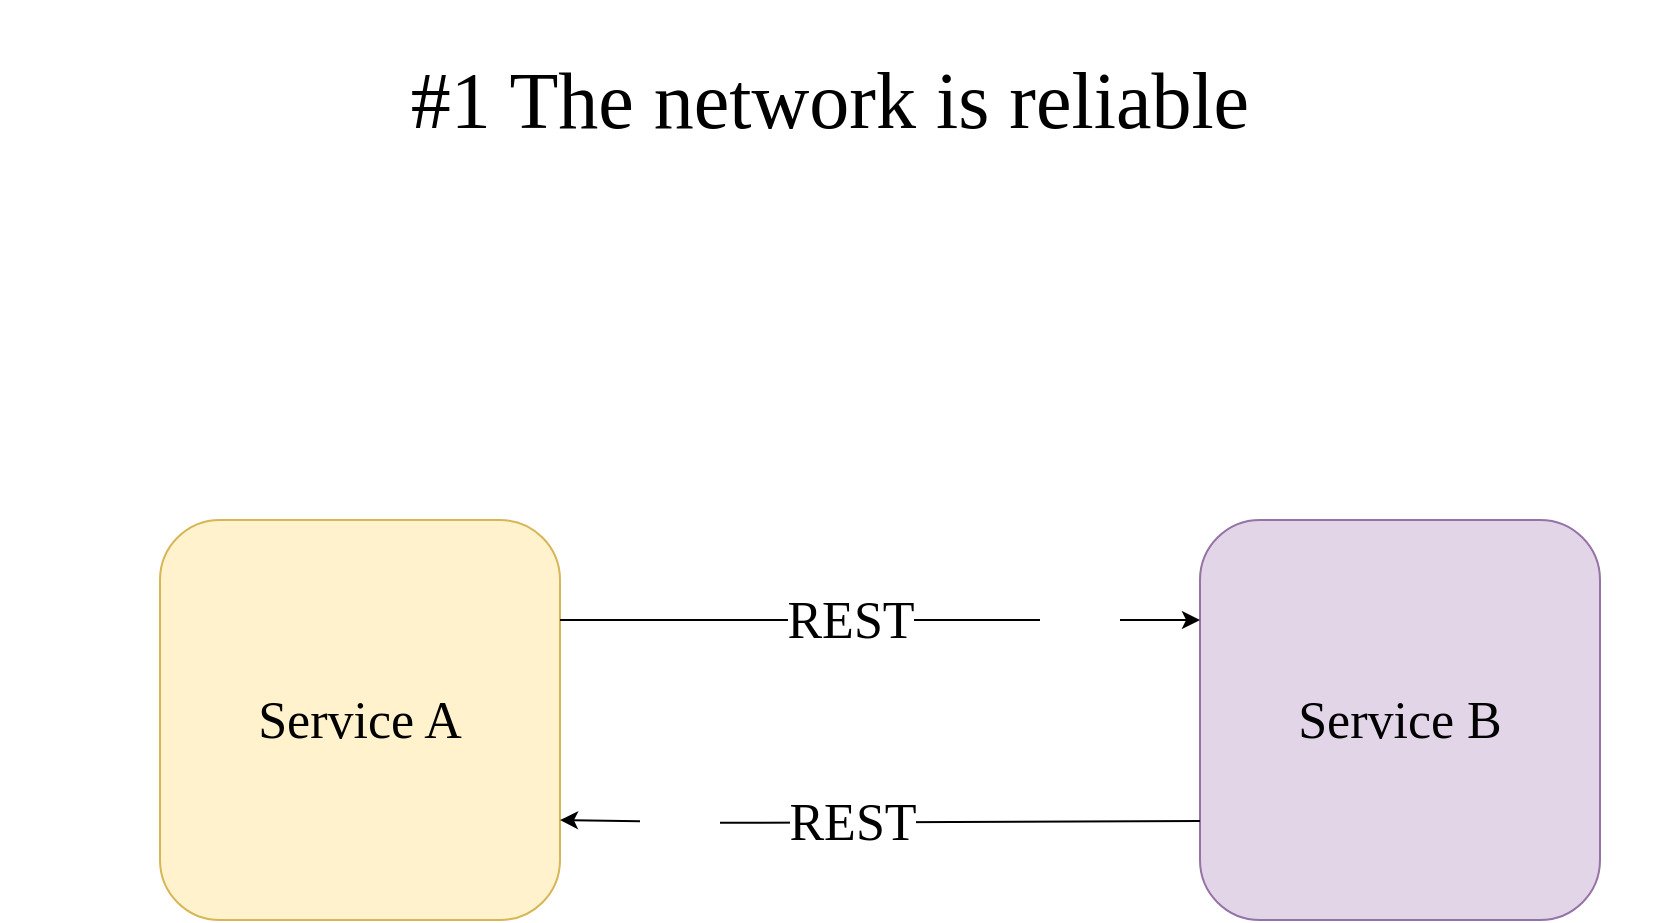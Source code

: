 <mxfile version="13.10.1" type="google" pages="8"><diagram id="A1u1PVbCIcLwNQu__C1h" name="#1 The network is reliable"><mxGraphModel dx="2182" dy="1304" grid="1" gridSize="10" guides="1" tooltips="1" connect="1" arrows="1" fold="1" page="1" pageScale="1" pageWidth="850" pageHeight="1100" math="0" shadow="0"><root><mxCell id="0"/><mxCell id="1" parent="0"/><mxCell id="qDU2QeprVt86BpNRBU_0-1" value="Service A" style="rounded=1;whiteSpace=wrap;html=1;fontSize=26;fontFamily=Verdana;fillColor=#fff2cc;strokeColor=#d6b656;" vertex="1" parent="1"><mxGeometry x="80" y="480" width="200" height="200" as="geometry"/></mxCell><mxCell id="qDU2QeprVt86BpNRBU_0-2" value="Service B" style="rounded=1;whiteSpace=wrap;html=1;fontSize=26;fontFamily=Verdana;fillColor=#e1d5e7;strokeColor=#9673a6;" vertex="1" parent="1"><mxGeometry x="600" y="480" width="200" height="200" as="geometry"/></mxCell><mxCell id="qDU2QeprVt86BpNRBU_0-3" value="" style="endArrow=none;html=1;fontFamily=Verdana;fontSize=26;exitX=1;exitY=0.25;exitDx=0;exitDy=0;entryX=0;entryY=0.5;entryDx=0;entryDy=0;endFill=0;" edge="1" parent="1" source="qDU2QeprVt86BpNRBU_0-1" target="qDU2QeprVt86BpNRBU_0-7"><mxGeometry width="50" height="50" relative="1" as="geometry"><mxPoint x="400" y="690" as="sourcePoint"/><mxPoint x="450" y="640" as="targetPoint"/></mxGeometry></mxCell><mxCell id="qDU2QeprVt86BpNRBU_0-4" value="REST" style="edgeLabel;html=1;align=center;verticalAlign=middle;resizable=0;points=[];fontSize=26;fontFamily=Verdana;" vertex="1" connectable="0" parent="qDU2QeprVt86BpNRBU_0-3"><mxGeometry x="0.631" relative="1" as="geometry"><mxPoint x="-51" as="offset"/></mxGeometry></mxCell><mxCell id="qDU2QeprVt86BpNRBU_0-5" value="" style="endArrow=none;html=1;fontFamily=Verdana;fontSize=26;exitX=0;exitY=0.75;exitDx=0;exitDy=0;endFill=0;" edge="1" parent="1"><mxGeometry width="50" height="50" relative="1" as="geometry"><mxPoint x="600" y="630.5" as="sourcePoint"/><mxPoint x="360" y="631.423" as="targetPoint"/><Array as="points"/></mxGeometry></mxCell><mxCell id="qDU2QeprVt86BpNRBU_0-6" value="REST" style="edgeLabel;html=1;align=center;verticalAlign=middle;resizable=0;points=[];fontSize=26;fontFamily=Verdana;" vertex="1" connectable="0" parent="qDU2QeprVt86BpNRBU_0-5"><mxGeometry x="0.631" relative="1" as="geometry"><mxPoint x="21" y="-0.25" as="offset"/></mxGeometry></mxCell><mxCell id="qDU2QeprVt86BpNRBU_0-7" value="" style="shape=image;html=1;verticalAlign=top;verticalLabelPosition=bottom;labelBackgroundColor=#ffffff;imageAspect=0;aspect=fixed;image=https://cdn0.iconfinder.com/data/icons/basic-web-ui-elements/295/close-128.png;fontFamily=Verdana;fontSize=26;fontColor=#FF3333;" vertex="1" parent="1"><mxGeometry x="520" y="510" width="40" height="40" as="geometry"/></mxCell><mxCell id="qDU2QeprVt86BpNRBU_0-8" value="" style="shape=image;html=1;verticalAlign=top;verticalLabelPosition=bottom;labelBackgroundColor=#ffffff;imageAspect=0;aspect=fixed;image=https://cdn0.iconfinder.com/data/icons/basic-web-ui-elements/295/close-128.png;fontFamily=Verdana;fontSize=26;fontColor=#FF3333;" vertex="1" parent="1"><mxGeometry x="320" y="611" width="40" height="40" as="geometry"/></mxCell><mxCell id="qDU2QeprVt86BpNRBU_0-9" value="" style="endArrow=classic;html=1;fontFamily=Verdana;fontSize=26;fontColor=#FF3333;entryX=1;entryY=0.75;entryDx=0;entryDy=0;" edge="1" parent="1" source="qDU2QeprVt86BpNRBU_0-8" target="qDU2QeprVt86BpNRBU_0-1"><mxGeometry width="50" height="50" relative="1" as="geometry"><mxPoint x="400" y="690" as="sourcePoint"/><mxPoint x="450" y="640" as="targetPoint"/></mxGeometry></mxCell><mxCell id="qDU2QeprVt86BpNRBU_0-10" value="" style="endArrow=classic;html=1;fontFamily=Verdana;fontSize=26;fontColor=#FF3333;entryX=0;entryY=0.25;entryDx=0;entryDy=0;exitX=1;exitY=0.5;exitDx=0;exitDy=0;" edge="1" parent="1" source="qDU2QeprVt86BpNRBU_0-7" target="qDU2QeprVt86BpNRBU_0-2"><mxGeometry width="50" height="50" relative="1" as="geometry"><mxPoint x="330" y="640.667" as="sourcePoint"/><mxPoint x="290" y="640" as="targetPoint"/></mxGeometry></mxCell><mxCell id="IuOMjm48GC_lbOuLShkv-1" value="#1 The network is reliable" style="text;html=1;strokeColor=none;fillColor=none;align=center;verticalAlign=middle;whiteSpace=wrap;rounded=0;fontSize=40;fontFamily=Verdana;" vertex="1" parent="1"><mxGeometry y="220" width="830" height="100" as="geometry"/></mxCell></root></mxGraphModel></diagram><diagram id="7RkEvpQfjfdD2v-Q2rPj" name="#2 Latency is zero"><mxGraphModel dx="2182" dy="1304" grid="1" gridSize="10" guides="1" tooltips="1" connect="1" arrows="1" fold="1" page="1" pageScale="1" pageWidth="850" pageHeight="1100" math="0" shadow="0"><root><mxCell id="WedOJI1ftuA3HLQTMJls-0"/><mxCell id="WedOJI1ftuA3HLQTMJls-1" parent="WedOJI1ftuA3HLQTMJls-0"/><mxCell id="uuiNSJ-2zJ33rlb13LhA-0" value="Component A" style="rounded=1;whiteSpace=wrap;html=1;fontSize=26;fontFamily=Verdana;fillColor=#ffe6cc;strokeColor=#d79b00;" vertex="1" parent="WedOJI1ftuA3HLQTMJls-1"><mxGeometry x="80" y="480" width="200" height="120" as="geometry"/></mxCell><mxCell id="uuiNSJ-2zJ33rlb13LhA-1" value="Component B" style="rounded=1;whiteSpace=wrap;html=1;fontSize=26;fontFamily=Verdana;fillColor=#f8cecc;strokeColor=#b85450;" vertex="1" parent="WedOJI1ftuA3HLQTMJls-1"><mxGeometry x="600" y="480" width="200" height="120" as="geometry"/></mxCell><mxCell id="uuiNSJ-2zJ33rlb13LhA-2" value="" style="endArrow=none;html=1;fontFamily=Verdana;fontSize=26;exitX=1;exitY=0.5;exitDx=0;exitDy=0;entryX=0;entryY=0.5;entryDx=0;entryDy=0;endFill=0;startArrow=classic;startFill=1;" edge="1" parent="WedOJI1ftuA3HLQTMJls-1" source="uuiNSJ-2zJ33rlb13LhA-0" target="uuiNSJ-2zJ33rlb13LhA-1"><mxGeometry width="50" height="50" relative="1" as="geometry"><mxPoint x="400" y="690" as="sourcePoint"/><mxPoint x="520" y="530" as="targetPoint"/></mxGeometry></mxCell><mxCell id="uuiNSJ-2zJ33rlb13LhA-3" value="local in-mem call" style="edgeLabel;html=1;align=center;verticalAlign=middle;resizable=0;points=[];fontSize=26;fontFamily=Verdana;" vertex="1" connectable="0" parent="uuiNSJ-2zJ33rlb13LhA-2"><mxGeometry x="0.631" relative="1" as="geometry"><mxPoint x="-91" y="20" as="offset"/></mxGeometry></mxCell><mxCell id="uuiNSJ-2zJ33rlb13LhA-4" value="T&lt;sub&gt;local&lt;/sub&gt;" style="text;html=1;strokeColor=none;fillColor=none;align=center;verticalAlign=middle;whiteSpace=wrap;rounded=0;labelBackgroundColor=#FFFFFF;fontFamily=Verdana;fontSize=26;" vertex="1" parent="WedOJI1ftuA3HLQTMJls-1"><mxGeometry x="420" y="480" width="40" height="20" as="geometry"/></mxCell><mxCell id="uuiNSJ-2zJ33rlb13LhA-5" value="Service A" style="rounded=1;whiteSpace=wrap;html=1;fontSize=26;fontFamily=Verdana;fillColor=#fff2cc;strokeColor=#d6b656;" vertex="1" parent="WedOJI1ftuA3HLQTMJls-1"><mxGeometry x="80" y="640" width="200" height="120" as="geometry"/></mxCell><mxCell id="uuiNSJ-2zJ33rlb13LhA-6" value="Service B" style="rounded=1;whiteSpace=wrap;html=1;fontSize=26;fontFamily=Verdana;fillColor=#e1d5e7;strokeColor=#9673a6;" vertex="1" parent="WedOJI1ftuA3HLQTMJls-1"><mxGeometry x="600" y="640" width="200" height="120" as="geometry"/></mxCell><mxCell id="uuiNSJ-2zJ33rlb13LhA-7" value="" style="endArrow=none;html=1;fontFamily=Verdana;fontSize=26;exitX=1;exitY=0.5;exitDx=0;exitDy=0;entryX=0;entryY=0.5;entryDx=0;entryDy=0;endFill=0;startArrow=classic;startFill=1;" edge="1" parent="WedOJI1ftuA3HLQTMJls-1" source="uuiNSJ-2zJ33rlb13LhA-5" target="uuiNSJ-2zJ33rlb13LhA-6"><mxGeometry width="50" height="50" relative="1" as="geometry"><mxPoint x="400" y="850" as="sourcePoint"/><mxPoint x="520" y="690" as="targetPoint"/><Array as="points"><mxPoint x="450" y="700"/></Array></mxGeometry></mxCell><mxCell id="uuiNSJ-2zJ33rlb13LhA-8" value="i.e. REST/RPC" style="edgeLabel;html=1;align=center;verticalAlign=middle;resizable=0;points=[];fontSize=26;fontFamily=Verdana;" vertex="1" connectable="0" parent="uuiNSJ-2zJ33rlb13LhA-7"><mxGeometry x="0.631" relative="1" as="geometry"><mxPoint x="-101" as="offset"/></mxGeometry></mxCell><mxCell id="uuiNSJ-2zJ33rlb13LhA-9" value="T&lt;sub&gt;remote&lt;/sub&gt;" style="text;html=1;strokeColor=none;fillColor=none;align=center;verticalAlign=middle;whiteSpace=wrap;rounded=0;labelBackgroundColor=#FFFFFF;fontFamily=Verdana;fontSize=26;" vertex="1" parent="WedOJI1ftuA3HLQTMJls-1"><mxGeometry x="420" y="640" width="40" height="20" as="geometry"/></mxCell><mxCell id="uuiNSJ-2zJ33rlb13LhA-10" value="remote call" style="text;html=1;strokeColor=none;fillColor=none;align=center;verticalAlign=middle;whiteSpace=wrap;rounded=0;labelBackgroundColor=#FFFFFF;fontFamily=Verdana;fontSize=26;fontColor=#000000;" vertex="1" parent="WedOJI1ftuA3HLQTMJls-1"><mxGeometry x="330" y="740" width="230" height="20" as="geometry"/></mxCell><mxCell id="uuiNSJ-2zJ33rlb13LhA-11" style="edgeStyle=orthogonalEdgeStyle;rounded=0;orthogonalLoop=1;jettySize=auto;html=1;exitX=0.5;exitY=1;exitDx=0;exitDy=0;startArrow=classic;startFill=1;endArrow=none;endFill=0;fontFamily=Verdana;fontSize=26;fontColor=#000000;" edge="1" parent="WedOJI1ftuA3HLQTMJls-1" source="uuiNSJ-2zJ33rlb13LhA-10" target="uuiNSJ-2zJ33rlb13LhA-10"><mxGeometry relative="1" as="geometry"/></mxCell><mxCell id="uuiNSJ-2zJ33rlb13LhA-12" value="T&lt;sub&gt;local&lt;/sub&gt;" style="text;html=1;strokeColor=none;fillColor=none;align=center;verticalAlign=middle;whiteSpace=wrap;rounded=0;labelBackgroundColor=#FFFFFF;fontFamily=Verdana;fontSize=26;" vertex="1" parent="WedOJI1ftuA3HLQTMJls-1"><mxGeometry x="490" y="830" width="40" height="20" as="geometry"/></mxCell><mxCell id="uuiNSJ-2zJ33rlb13LhA-13" value="T&lt;sub&gt;remote&lt;/sub&gt;" style="text;html=1;strokeColor=none;fillColor=none;align=center;verticalAlign=middle;whiteSpace=wrap;rounded=0;labelBackgroundColor=#FFFFFF;fontFamily=Verdana;fontSize=26;" vertex="1" parent="WedOJI1ftuA3HLQTMJls-1"><mxGeometry x="350" y="830" width="40" height="20" as="geometry"/></mxCell><mxCell id="uuiNSJ-2zJ33rlb13LhA-14" value="&amp;gt;" style="text;html=1;strokeColor=none;fillColor=none;align=center;verticalAlign=middle;whiteSpace=wrap;rounded=0;labelBackgroundColor=#FFFFFF;fontFamily=Verdana;fontSize=26;fontColor=#000000;" vertex="1" parent="WedOJI1ftuA3HLQTMJls-1"><mxGeometry x="420" y="830" width="40" height="20" as="geometry"/></mxCell><mxCell id="zxiaKcj0yLUrrDPjLNRd-0" value="#2 Latecy is zero" style="text;html=1;strokeColor=none;fillColor=none;align=center;verticalAlign=middle;whiteSpace=wrap;rounded=0;fontSize=40;fontFamily=Verdana;" vertex="1" parent="WedOJI1ftuA3HLQTMJls-1"><mxGeometry y="220" width="830" height="100" as="geometry"/></mxCell></root></mxGraphModel></diagram><diagram id="EWdESCxcn1mldu13_mcN" name="#3 Bandwidth is infinite"><mxGraphModel dx="2182" dy="1304" grid="1" gridSize="10" guides="1" tooltips="1" connect="1" arrows="1" fold="1" page="1" pageScale="1" pageWidth="850" pageHeight="1100" math="0" shadow="0"><root><mxCell id="i_ICKGLO3CpacyR_R3Pn-0"/><mxCell id="i_ICKGLO3CpacyR_R3Pn-1" parent="i_ICKGLO3CpacyR_R3Pn-0"/><mxCell id="6mmpZyiSb8e6kZ5ZdDSZ-0" value="Service A" style="rounded=1;whiteSpace=wrap;html=1;fontSize=26;fontFamily=Verdana;fillColor=#fff2cc;strokeColor=#d6b656;" vertex="1" parent="i_ICKGLO3CpacyR_R3Pn-1"><mxGeometry x="80" y="480" width="200" height="200" as="geometry"/></mxCell><mxCell id="6mmpZyiSb8e6kZ5ZdDSZ-1" value="Service B" style="rounded=1;whiteSpace=wrap;html=1;fontSize=26;fontFamily=Verdana;fillColor=#e1d5e7;strokeColor=#9673a6;" vertex="1" parent="i_ICKGLO3CpacyR_R3Pn-1"><mxGeometry x="600" y="480" width="200" height="200" as="geometry"/></mxCell><mxCell id="6mmpZyiSb8e6kZ5ZdDSZ-2" value="" style="endArrow=classic;html=1;fontFamily=Verdana;fontSize=26;exitX=1;exitY=0.25;exitDx=0;exitDy=0;entryX=0;entryY=0.25;entryDx=0;entryDy=0;endFill=1;strokeWidth=10;" edge="1" parent="i_ICKGLO3CpacyR_R3Pn-1" source="6mmpZyiSb8e6kZ5ZdDSZ-0" target="6mmpZyiSb8e6kZ5ZdDSZ-1"><mxGeometry width="50" height="50" relative="1" as="geometry"><mxPoint x="400" y="690" as="sourcePoint"/><mxPoint x="520" y="530" as="targetPoint"/></mxGeometry></mxCell><mxCell id="6mmpZyiSb8e6kZ5ZdDSZ-3" value="REST" style="edgeLabel;html=1;align=center;verticalAlign=middle;resizable=0;points=[];fontSize=26;fontFamily=Verdana;" vertex="1" connectable="0" parent="6mmpZyiSb8e6kZ5ZdDSZ-2"><mxGeometry x="0.631" relative="1" as="geometry"><mxPoint x="-101" as="offset"/></mxGeometry></mxCell><mxCell id="6mmpZyiSb8e6kZ5ZdDSZ-4" value="" style="endArrow=classic;html=1;fontFamily=Verdana;fontSize=26;exitX=0;exitY=0.75;exitDx=0;exitDy=0;endFill=1;entryX=1;entryY=0.75;entryDx=0;entryDy=0;strokeWidth=10;" edge="1" parent="i_ICKGLO3CpacyR_R3Pn-1" target="6mmpZyiSb8e6kZ5ZdDSZ-0"><mxGeometry width="50" height="50" relative="1" as="geometry"><mxPoint x="600" y="630.5" as="sourcePoint"/><mxPoint x="360" y="631.423" as="targetPoint"/><Array as="points"/></mxGeometry></mxCell><mxCell id="6mmpZyiSb8e6kZ5ZdDSZ-5" value="REST" style="edgeLabel;html=1;align=center;verticalAlign=middle;resizable=0;points=[];fontSize=26;fontFamily=Verdana;" vertex="1" connectable="0" parent="6mmpZyiSb8e6kZ5ZdDSZ-4"><mxGeometry x="0.631" relative="1" as="geometry"><mxPoint x="101" y="-0.25" as="offset"/></mxGeometry></mxCell><mxCell id="6mmpZyiSb8e6kZ5ZdDSZ-6" value="" style="pointerEvents=1;shadow=0;dashed=0;html=1;strokeColor=none;fillColor=#434445;aspect=fixed;labelPosition=center;verticalLabelPosition=bottom;verticalAlign=top;align=center;outlineConnect=0;shape=mxgraph.vvd.wi_fi;labelBackgroundColor=#FFFFFF;fontFamily=Verdana;fontSize=26;fontColor=#000000;" vertex="1" parent="i_ICKGLO3CpacyR_R3Pn-1"><mxGeometry x="410" y="695" width="50" height="50" as="geometry"/></mxCell><mxCell id="6mmpZyiSb8e6kZ5ZdDSZ-7" value="" style="shape=image;html=1;verticalAlign=top;verticalLabelPosition=bottom;labelBackgroundColor=#ffffff;imageAspect=0;aspect=fixed;image=https://cdn0.iconfinder.com/data/icons/basic-web-ui-elements/295/close-128.png;fontFamily=Verdana;fontSize=26;fontColor=#000000;strokeWidth=1;" vertex="1" parent="i_ICKGLO3CpacyR_R3Pn-1"><mxGeometry x="395" y="680" width="80" height="80" as="geometry"/></mxCell><mxCell id="eyDS2Do0l0lW2A6J6_pa-0" value="#3 Bandwidth is infinite" style="text;html=1;strokeColor=none;fillColor=none;align=center;verticalAlign=middle;whiteSpace=wrap;rounded=0;fontSize=40;fontFamily=Verdana;" vertex="1" parent="i_ICKGLO3CpacyR_R3Pn-1"><mxGeometry y="220" width="830" height="100" as="geometry"/></mxCell></root></mxGraphModel></diagram><diagram id="Du3iyB-EO8V12l33p-PD" name="#4 The network is secure"><mxGraphModel dx="2182" dy="1304" grid="1" gridSize="10" guides="1" tooltips="1" connect="1" arrows="1" fold="1" page="1" pageScale="1" pageWidth="850" pageHeight="1100" math="0" shadow="0"><root><mxCell id="KuTa8aKPvBx-HuagT5ma-0"/><mxCell id="KuTa8aKPvBx-HuagT5ma-1" parent="KuTa8aKPvBx-HuagT5ma-0"/><mxCell id="6q3SyoThmSjCZB-T0B1o-0" value="Service A" style="rounded=1;whiteSpace=wrap;html=1;fontSize=26;fontFamily=Verdana;fillColor=#fff2cc;strokeColor=#d6b656;" vertex="1" parent="KuTa8aKPvBx-HuagT5ma-1"><mxGeometry x="80" y="480" width="200" height="200" as="geometry"/></mxCell><mxCell id="6q3SyoThmSjCZB-T0B1o-1" value="Service B" style="rounded=1;whiteSpace=wrap;html=1;fontSize=26;fontFamily=Verdana;fillColor=#e1d5e7;strokeColor=#9673a6;" vertex="1" parent="KuTa8aKPvBx-HuagT5ma-1"><mxGeometry x="600" y="480" width="200" height="200" as="geometry"/></mxCell><mxCell id="6q3SyoThmSjCZB-T0B1o-2" value="" style="endArrow=classic;html=1;fontFamily=Verdana;fontSize=26;exitX=1;exitY=0.5;exitDx=0;exitDy=0;entryX=0;entryY=0.5;entryDx=0;entryDy=0;endFill=1;strokeWidth=1;" edge="1" parent="KuTa8aKPvBx-HuagT5ma-1" source="6q3SyoThmSjCZB-T0B1o-0" target="6q3SyoThmSjCZB-T0B1o-1"><mxGeometry width="50" height="50" relative="1" as="geometry"><mxPoint x="400" y="690" as="sourcePoint"/><mxPoint x="520" y="530" as="targetPoint"/></mxGeometry></mxCell><mxCell id="6q3SyoThmSjCZB-T0B1o-3" value="REST" style="edgeLabel;html=1;align=center;verticalAlign=middle;resizable=0;points=[];fontSize=26;fontFamily=Verdana;" vertex="1" connectable="0" parent="6q3SyoThmSjCZB-T0B1o-2"><mxGeometry x="0.631" relative="1" as="geometry"><mxPoint x="-101" as="offset"/></mxGeometry></mxCell><mxCell id="6q3SyoThmSjCZB-T0B1o-4" value="" style="edgeStyle=orthogonalEdgeStyle;rounded=0;orthogonalLoop=1;jettySize=auto;html=1;startArrow=classic;startFill=1;endArrow=classic;endFill=1;strokeWidth=1;fontFamily=Verdana;fontSize=26;fontColor=#000000;" edge="1" parent="KuTa8aKPvBx-HuagT5ma-1" target="6q3SyoThmSjCZB-T0B1o-5"><mxGeometry relative="1" as="geometry"><mxPoint x="345" y="660" as="sourcePoint"/></mxGeometry></mxCell><mxCell id="6q3SyoThmSjCZB-T0B1o-5" value="" style="rounded=0;whiteSpace=wrap;html=1;labelBackgroundColor=#FFFFFF;strokeWidth=1;fontFamily=Verdana;fontSize=26;fontColor=#000000;fillColor=#FF3333;" vertex="1" parent="KuTa8aKPvBx-HuagT5ma-1"><mxGeometry x="320" y="566" width="50" height="30" as="geometry"/></mxCell><mxCell id="6q3SyoThmSjCZB-T0B1o-6" value="" style="shape=image;html=1;verticalAlign=top;verticalLabelPosition=bottom;labelBackgroundColor=#ffffff;imageAspect=0;aspect=fixed;image=https://cdn2.iconfinder.com/data/icons/user-23/128/User_Cybercriminal.png;strokeWidth=1;fillColor=#FF3333;fontFamily=Verdana;fontSize=26;fontColor=#000000;" vertex="1" parent="KuTa8aKPvBx-HuagT5ma-1"><mxGeometry x="295" y="660" width="100" height="100" as="geometry"/></mxCell><mxCell id="6q3SyoThmSjCZB-T0B1o-7" value="" style="endArrow=classic;html=1;strokeWidth=1;fontFamily=Verdana;fontSize=26;fontColor=#000000;entryX=0;entryY=0.5;entryDx=0;entryDy=0;exitX=1;exitY=0;exitDx=0;exitDy=0;" edge="1" parent="KuTa8aKPvBx-HuagT5ma-1" source="6q3SyoThmSjCZB-T0B1o-6" target="6q3SyoThmSjCZB-T0B1o-1"><mxGeometry width="50" height="50" relative="1" as="geometry"><mxPoint x="400" y="690" as="sourcePoint"/><mxPoint x="450" y="640" as="targetPoint"/></mxGeometry></mxCell><mxCell id="h91Ifb1MqxYmVXM6-2ZI-0" value="#4 The network is secure" style="text;html=1;strokeColor=none;fillColor=none;align=center;verticalAlign=middle;whiteSpace=wrap;rounded=0;fontSize=40;fontFamily=Verdana;" vertex="1" parent="KuTa8aKPvBx-HuagT5ma-1"><mxGeometry y="220" width="830" height="100" as="geometry"/></mxCell></root></mxGraphModel></diagram><diagram id="nM-7H4SsUFdP-gFL_eWQ" name="#5 Topology doesn't change"><mxGraphModel dx="2182" dy="1304" grid="1" gridSize="10" guides="1" tooltips="1" connect="1" arrows="1" fold="1" page="1" pageScale="1" pageWidth="850" pageHeight="1100" math="0" shadow="0"><root><mxCell id="OHEkWYJwjhJBPa4-b-hv-0"/><mxCell id="OHEkWYJwjhJBPa4-b-hv-1" parent="OHEkWYJwjhJBPa4-b-hv-0"/><mxCell id="UR7o0hUT8Im7DFUlJuW6-1" value="Service A" style="rounded=1;whiteSpace=wrap;html=1;fontSize=26;fontFamily=Verdana;fillColor=#fff2cc;strokeColor=#d6b656;" vertex="1" parent="OHEkWYJwjhJBPa4-b-hv-1"><mxGeometry x="80" y="480" width="200" height="200" as="geometry"/></mxCell><mxCell id="UR7o0hUT8Im7DFUlJuW6-2" value="Service B" style="rounded=1;whiteSpace=wrap;html=1;fontSize=26;fontFamily=Verdana;fillColor=#e1d5e7;strokeColor=#9673a6;" vertex="1" parent="OHEkWYJwjhJBPa4-b-hv-1"><mxGeometry x="600" y="480" width="200" height="200" as="geometry"/></mxCell><mxCell id="UR7o0hUT8Im7DFUlJuW6-3" value="" style="endArrow=classic;html=1;fontFamily=Verdana;fontSize=26;exitX=1;exitY=0.25;exitDx=0;exitDy=0;entryX=0;entryY=0.25;entryDx=0;entryDy=0;endFill=1;strokeWidth=1;" edge="1" parent="OHEkWYJwjhJBPa4-b-hv-1" source="UR7o0hUT8Im7DFUlJuW6-1" target="UR7o0hUT8Im7DFUlJuW6-2"><mxGeometry width="50" height="50" relative="1" as="geometry"><mxPoint x="400" y="690" as="sourcePoint"/><mxPoint x="520" y="530" as="targetPoint"/></mxGeometry></mxCell><mxCell id="UR7o0hUT8Im7DFUlJuW6-4" value="REST" style="edgeLabel;html=1;align=center;verticalAlign=middle;resizable=0;points=[];fontSize=26;fontFamily=Verdana;" vertex="1" connectable="0" parent="UR7o0hUT8Im7DFUlJuW6-3"><mxGeometry x="0.631" relative="1" as="geometry"><mxPoint x="-101" as="offset"/></mxGeometry></mxCell><mxCell id="UR7o0hUT8Im7DFUlJuW6-5" value="" style="endArrow=classic;html=1;fontFamily=Verdana;fontSize=26;exitX=0;exitY=0.75;exitDx=0;exitDy=0;endFill=1;entryX=1;entryY=0.75;entryDx=0;entryDy=0;strokeWidth=1;" edge="1" parent="OHEkWYJwjhJBPa4-b-hv-1" target="UR7o0hUT8Im7DFUlJuW6-1"><mxGeometry width="50" height="50" relative="1" as="geometry"><mxPoint x="600" y="630.5" as="sourcePoint"/><mxPoint x="360" y="631.423" as="targetPoint"/><Array as="points"/></mxGeometry></mxCell><mxCell id="UR7o0hUT8Im7DFUlJuW6-6" value="REST" style="edgeLabel;html=1;align=center;verticalAlign=middle;resizable=0;points=[];fontSize=26;fontFamily=Verdana;" vertex="1" connectable="0" parent="UR7o0hUT8Im7DFUlJuW6-5"><mxGeometry x="0.631" relative="1" as="geometry"><mxPoint x="101" y="-0.25" as="offset"/></mxGeometry></mxCell><mxCell id="UR7o0hUT8Im7DFUlJuW6-7" value="" style="rhombus;whiteSpace=wrap;html=1;labelBackgroundColor=#FFFFFF;strokeWidth=1;fontFamily=Verdana;fontSize=26;fontColor=#000000;fillColor=#E6E6E6;" vertex="1" parent="OHEkWYJwjhJBPa4-b-hv-1"><mxGeometry x="304" y="615" width="30" height="30" as="geometry"/></mxCell><mxCell id="UR7o0hUT8Im7DFUlJuW6-8" value="" style="rhombus;whiteSpace=wrap;html=1;labelBackgroundColor=#FFFFFF;strokeWidth=1;fontFamily=Verdana;fontSize=26;fontColor=#000000;fillColor=#E6E6E6;" vertex="1" parent="OHEkWYJwjhJBPa4-b-hv-1"><mxGeometry x="514" y="616" width="30" height="30" as="geometry"/></mxCell><mxCell id="UR7o0hUT8Im7DFUlJuW6-9" value="" style="rhombus;whiteSpace=wrap;html=1;labelBackgroundColor=#FFFFFF;strokeWidth=1;fontFamily=Verdana;fontSize=26;fontColor=#000000;fillColor=#E6E6E6;" vertex="1" parent="OHEkWYJwjhJBPa4-b-hv-1"><mxGeometry x="321" y="515" width="30" height="30" as="geometry"/></mxCell><mxCell id="UR7o0hUT8Im7DFUlJuW6-10" value="" style="rhombus;whiteSpace=wrap;html=1;labelBackgroundColor=#FFFFFF;strokeWidth=1;fontFamily=Verdana;fontSize=26;fontColor=#000000;fillColor=#E6E6E6;" vertex="1" parent="OHEkWYJwjhJBPa4-b-hv-1"><mxGeometry x="493" y="515" width="30" height="30" as="geometry"/></mxCell><mxCell id="UR7o0hUT8Im7DFUlJuW6-11" value="" style="rhombus;whiteSpace=wrap;html=1;labelBackgroundColor=#FFFFFF;strokeWidth=1;fontFamily=Verdana;fontSize=26;fontColor=#000000;fillColor=#E6E6E6;" vertex="1" parent="OHEkWYJwjhJBPa4-b-hv-1"><mxGeometry x="535" y="514" width="30" height="30" as="geometry"/></mxCell><mxCell id="UR7o0hUT8Im7DFUlJuW6-12" value="topology changes" style="text;html=1;strokeColor=none;fillColor=none;align=center;verticalAlign=middle;whiteSpace=wrap;rounded=0;labelBackgroundColor=#FFFFFF;fontFamily=Verdana;fontSize=26;fontColor=#000000;" vertex="1" parent="OHEkWYJwjhJBPa4-b-hv-1"><mxGeometry x="290" y="400" width="250" height="20" as="geometry"/></mxCell><mxCell id="UR7o0hUT8Im7DFUlJuW6-13" value="topology changes" style="text;html=1;strokeColor=none;fillColor=none;align=center;verticalAlign=middle;whiteSpace=wrap;rounded=0;labelBackgroundColor=#FFFFFF;fontFamily=Verdana;fontSize=26;fontColor=#000000;" vertex="1" parent="OHEkWYJwjhJBPa4-b-hv-1"><mxGeometry x="315" y="740" width="250" height="20" as="geometry"/></mxCell><mxCell id="UR7o0hUT8Im7DFUlJuW6-14" value="" style="endArrow=classic;html=1;strokeWidth=1;fontFamily=Verdana;fontSize=26;fontColor=#000000;entryX=0.5;entryY=1;entryDx=0;entryDy=0;exitX=0.5;exitY=0;exitDx=0;exitDy=0;" edge="1" parent="OHEkWYJwjhJBPa4-b-hv-1" source="UR7o0hUT8Im7DFUlJuW6-13" target="UR7o0hUT8Im7DFUlJuW6-8"><mxGeometry width="50" height="50" relative="1" as="geometry"><mxPoint x="210" y="830" as="sourcePoint"/><mxPoint x="260" y="780" as="targetPoint"/></mxGeometry></mxCell><mxCell id="UR7o0hUT8Im7DFUlJuW6-15" value="" style="endArrow=classic;html=1;strokeWidth=1;fontFamily=Verdana;fontSize=26;fontColor=#000000;entryX=0.5;entryY=1;entryDx=0;entryDy=0;" edge="1" parent="OHEkWYJwjhJBPa4-b-hv-1" target="UR7o0hUT8Im7DFUlJuW6-7"><mxGeometry width="50" height="50" relative="1" as="geometry"><mxPoint x="440" y="740" as="sourcePoint"/><mxPoint x="539" y="656" as="targetPoint"/></mxGeometry></mxCell><mxCell id="UR7o0hUT8Im7DFUlJuW6-16" value="" style="endArrow=classic;html=1;strokeWidth=1;fontFamily=Verdana;fontSize=26;fontColor=#000000;entryX=0.5;entryY=0;entryDx=0;entryDy=0;exitX=0.5;exitY=1;exitDx=0;exitDy=0;" edge="1" parent="OHEkWYJwjhJBPa4-b-hv-1" source="UR7o0hUT8Im7DFUlJuW6-12" target="UR7o0hUT8Im7DFUlJuW6-9"><mxGeometry width="50" height="50" relative="1" as="geometry"><mxPoint x="450" y="750" as="sourcePoint"/><mxPoint x="329" y="655" as="targetPoint"/></mxGeometry></mxCell><mxCell id="UR7o0hUT8Im7DFUlJuW6-17" value="" style="endArrow=classic;html=1;strokeWidth=1;fontFamily=Verdana;fontSize=26;fontColor=#000000;entryX=0.5;entryY=0;entryDx=0;entryDy=0;exitX=0.5;exitY=1;exitDx=0;exitDy=0;" edge="1" parent="OHEkWYJwjhJBPa4-b-hv-1" source="UR7o0hUT8Im7DFUlJuW6-12" target="UR7o0hUT8Im7DFUlJuW6-11"><mxGeometry width="50" height="50" relative="1" as="geometry"><mxPoint x="425" y="430" as="sourcePoint"/><mxPoint x="346" y="525" as="targetPoint"/></mxGeometry></mxCell><mxCell id="UR7o0hUT8Im7DFUlJuW6-18" value="" style="endArrow=classic;html=1;strokeWidth=1;fontFamily=Verdana;fontSize=26;fontColor=#000000;entryX=0.5;entryY=0;entryDx=0;entryDy=0;exitX=0.5;exitY=1;exitDx=0;exitDy=0;" edge="1" parent="OHEkWYJwjhJBPa4-b-hv-1" source="UR7o0hUT8Im7DFUlJuW6-12" target="UR7o0hUT8Im7DFUlJuW6-10"><mxGeometry width="50" height="50" relative="1" as="geometry"><mxPoint x="435" y="440" as="sourcePoint"/><mxPoint x="356" y="535" as="targetPoint"/></mxGeometry></mxCell><mxCell id="xsOG6G7hLL_k5zQ4Nj1H-0" value="#5 Topology doesn't change" style="text;html=1;strokeColor=none;fillColor=none;align=center;verticalAlign=middle;whiteSpace=wrap;rounded=0;fontSize=40;fontFamily=Verdana;" vertex="1" parent="OHEkWYJwjhJBPa4-b-hv-1"><mxGeometry y="220" width="830" height="100" as="geometry"/></mxCell></root></mxGraphModel></diagram><diagram id="zkueS1eahpLW3aSplKfB" name="#6 There is one administrator"><mxGraphModel dx="2182" dy="1304" grid="1" gridSize="10" guides="1" tooltips="1" connect="1" arrows="1" fold="1" page="1" pageScale="1" pageWidth="850" pageHeight="1100" math="0" shadow="0"><root><mxCell id="Ce-nqjB9TXYGdpIkGwYf-0"/><mxCell id="Ce-nqjB9TXYGdpIkGwYf-1" parent="Ce-nqjB9TXYGdpIkGwYf-0"/><mxCell id="vvmCMvUv5haETQSbmi1k-0" value="" style="shape=image;html=1;verticalAlign=top;verticalLabelPosition=bottom;labelBackgroundColor=#ffffff;imageAspect=0;aspect=fixed;image=https://cdn2.iconfinder.com/data/icons/business-persons-flat-1/512/person_3-128.png;strokeWidth=1;fillColor=#E6E6E6;fontFamily=Verdana;fontSize=26;fontColor=#000000;opacity=50;" vertex="1" parent="Ce-nqjB9TXYGdpIkGwYf-1"><mxGeometry x="357" y="422" width="168" height="168" as="geometry"/></mxCell><mxCell id="vvmCMvUv5haETQSbmi1k-1" value="" style="aspect=fixed;html=1;points=[];align=center;image;fontSize=12;image=img/lib/azure2/identity/Users.svg;labelBackgroundColor=#FFFFFF;strokeWidth=1;fillColor=#E6E6E6;" vertex="1" parent="Ce-nqjB9TXYGdpIkGwYf-1"><mxGeometry x="238" y="450" width="64" height="70" as="geometry"/></mxCell><mxCell id="vvmCMvUv5haETQSbmi1k-2" value="" style="pointerEvents=1;shadow=0;dashed=0;html=1;strokeColor=none;labelPosition=center;verticalLabelPosition=bottom;verticalAlign=top;outlineConnect=0;align=center;shape=mxgraph.office.users.user;fillColor=#DA4026;labelBackgroundColor=#FFFFFF;fontFamily=Verdana;fontSize=26;fontColor=#000000;" vertex="1" parent="Ce-nqjB9TXYGdpIkGwYf-1"><mxGeometry x="520" y="390" width="46" height="50" as="geometry"/></mxCell><mxCell id="vvmCMvUv5haETQSbmi1k-3" value="" style="pointerEvents=1;shadow=0;dashed=0;html=1;strokeColor=none;labelPosition=center;verticalLabelPosition=bottom;verticalAlign=top;outlineConnect=0;align=center;shape=mxgraph.office.users.user;fillColor=#7FBA42;labelBackgroundColor=#FFFFFF;fontFamily=Verdana;fontSize=26;fontColor=#000000;" vertex="1" parent="Ce-nqjB9TXYGdpIkGwYf-1"><mxGeometry x="708" y="600" width="46" height="50" as="geometry"/></mxCell><mxCell id="vvmCMvUv5haETQSbmi1k-4" value="" style="pointerEvents=1;shadow=0;dashed=0;html=1;strokeColor=none;fillColor=#505050;labelPosition=center;verticalLabelPosition=bottom;verticalAlign=top;outlineConnect=0;align=center;shape=mxgraph.office.users.user;labelBackgroundColor=#FFFFFF;fontFamily=Verdana;fontSize=26;fontColor=#000000;" vertex="1" parent="Ce-nqjB9TXYGdpIkGwYf-1"><mxGeometry x="348" y="420" width="32" height="35" as="geometry"/></mxCell><mxCell id="vvmCMvUv5haETQSbmi1k-5" value="" style="pointerEvents=1;shadow=0;dashed=0;html=1;strokeColor=none;labelPosition=center;verticalLabelPosition=bottom;verticalAlign=top;outlineConnect=0;align=center;shape=mxgraph.office.users.user;fillColor=#CCCBCB;labelBackgroundColor=#FFFFFF;fontFamily=Verdana;fontSize=26;fontColor=#000000;" vertex="1" parent="Ce-nqjB9TXYGdpIkGwYf-1"><mxGeometry x="580" y="500" width="46" height="50" as="geometry"/></mxCell><mxCell id="vvmCMvUv5haETQSbmi1k-6" value="" style="pointerEvents=1;shadow=0;dashed=0;html=1;strokeColor=none;labelPosition=center;verticalLabelPosition=bottom;verticalAlign=top;outlineConnect=0;align=center;shape=mxgraph.office.users.user;fillColor=#2072B8;labelBackgroundColor=#FFFFFF;fontFamily=Verdana;fontSize=26;fontColor=#000000;" vertex="1" parent="Ce-nqjB9TXYGdpIkGwYf-1"><mxGeometry x="280" y="590" width="46" height="50" as="geometry"/></mxCell><mxCell id="vvmCMvUv5haETQSbmi1k-7" value="" style="shadow=0;dashed=0;html=1;strokeColor=none;fillColor=#4495D1;labelPosition=center;verticalLabelPosition=bottom;verticalAlign=top;align=center;outlineConnect=0;shape=mxgraph.veeam.2d.user;labelBackgroundColor=#FFFFFF;fontFamily=Verdana;fontSize=26;fontColor=#000000;" vertex="1" parent="Ce-nqjB9TXYGdpIkGwYf-1"><mxGeometry x="534" y="640" width="32" height="58" as="geometry"/></mxCell><mxCell id="vvmCMvUv5haETQSbmi1k-8" value="" style="shape=image;html=1;verticalAlign=top;verticalLabelPosition=bottom;labelBackgroundColor=#ffffff;imageAspect=0;aspect=fixed;image=https://cdn0.iconfinder.com/data/icons/eon-social-media-contact-info-2/32/user_people_person_users_man-128.png;strokeWidth=1;fillColor=#E6E6E6;fontFamily=Verdana;fontSize=26;fontColor=#000000;" vertex="1" parent="Ce-nqjB9TXYGdpIkGwYf-1"><mxGeometry x="160" y="551" width="78" height="78" as="geometry"/></mxCell><mxCell id="vvmCMvUv5haETQSbmi1k-9" value="" style="shape=image;html=1;verticalAlign=top;verticalLabelPosition=bottom;labelBackgroundColor=#ffffff;imageAspect=0;aspect=fixed;image=https://cdn2.iconfinder.com/data/icons/pinpoint-interface/48/user-outline-128.png;strokeWidth=1;fillColor=#E6E6E6;fontFamily=Verdana;fontSize=26;fontColor=#000000;" vertex="1" parent="Ce-nqjB9TXYGdpIkGwYf-1"><mxGeometry x="525" y="720" width="48" height="48" as="geometry"/></mxCell><mxCell id="vvmCMvUv5haETQSbmi1k-10" value="" style="shape=image;html=1;verticalAlign=top;verticalLabelPosition=bottom;labelBackgroundColor=#ffffff;imageAspect=0;aspect=fixed;image=https://cdn1.iconfinder.com/data/icons/users-83/32/Users_avatar_user_profile_male-128.png;strokeWidth=1;fillColor=#E6E6E6;fontFamily=Verdana;fontSize=26;fontColor=#000000;" vertex="1" parent="Ce-nqjB9TXYGdpIkGwYf-1"><mxGeometry x="580" y="570" width="60" height="60" as="geometry"/></mxCell><mxCell id="vvmCMvUv5haETQSbmi1k-11" value="" style="shape=image;html=1;verticalAlign=top;verticalLabelPosition=bottom;labelBackgroundColor=#ffffff;imageAspect=0;aspect=fixed;image=https://cdn1.iconfinder.com/data/icons/users-83/32/Users_avatar_user_profile_female-128.png;strokeWidth=1;fillColor=#E6E6E6;fontFamily=Verdana;fontSize=26;fontColor=#000000;" vertex="1" parent="Ce-nqjB9TXYGdpIkGwYf-1"><mxGeometry x="278" y="709" width="70" height="70" as="geometry"/></mxCell><mxCell id="vvmCMvUv5haETQSbmi1k-12" value="" style="shape=image;html=1;verticalAlign=top;verticalLabelPosition=bottom;labelBackgroundColor=#ffffff;imageAspect=0;aspect=fixed;image=https://cdn1.iconfinder.com/data/icons/freeline/32/account_friend_human_man_member_person_profile_user_users-128.png;strokeWidth=1;fillColor=#E6E6E6;fontFamily=Verdana;fontSize=26;fontColor=#000000;" vertex="1" parent="Ce-nqjB9TXYGdpIkGwYf-1"><mxGeometry x="390" y="270" width="70" height="70" as="geometry"/></mxCell><mxCell id="vvmCMvUv5haETQSbmi1k-13" value="" style="shape=image;html=1;verticalAlign=top;verticalLabelPosition=bottom;labelBackgroundColor=#ffffff;imageAspect=0;aspect=fixed;image=https://cdn3.iconfinder.com/data/icons/user-avatars-1/512/users-15-128.png;strokeWidth=1;fillColor=#E6E6E6;fontFamily=Verdana;fontSize=26;fontColor=#000000;" vertex="1" parent="Ce-nqjB9TXYGdpIkGwYf-1"><mxGeometry x="230" y="520" width="62" height="62" as="geometry"/></mxCell><mxCell id="vvmCMvUv5haETQSbmi1k-14" value="" style="shape=image;html=1;verticalAlign=top;verticalLabelPosition=bottom;labelBackgroundColor=#ffffff;imageAspect=0;aspect=fixed;image=https://cdn3.iconfinder.com/data/icons/user-avatars-1/512/users-13-2-128.png;strokeWidth=1;fillColor=#E6E6E6;fontFamily=Verdana;fontSize=26;fontColor=#000000;" vertex="1" parent="Ce-nqjB9TXYGdpIkGwYf-1"><mxGeometry x="590" y="403.5" width="68" height="68" as="geometry"/></mxCell><mxCell id="vvmCMvUv5haETQSbmi1k-15" value="" style="shape=image;html=1;verticalAlign=top;verticalLabelPosition=bottom;labelBackgroundColor=#ffffff;imageAspect=0;aspect=fixed;image=https://cdn1.iconfinder.com/data/icons/users-82/32/Users_avatar_user_profile_male-128.png;strokeWidth=1;fillColor=#E6E6E6;fontFamily=Verdana;fontSize=26;fontColor=#000000;" vertex="1" parent="Ce-nqjB9TXYGdpIkGwYf-1"><mxGeometry x="520" y="570" width="58" height="58" as="geometry"/></mxCell><mxCell id="vvmCMvUv5haETQSbmi1k-16" value="" style="shape=image;html=1;verticalAlign=top;verticalLabelPosition=bottom;labelBackgroundColor=#ffffff;imageAspect=0;aspect=fixed;image=https://cdn3.iconfinder.com/data/icons/user-avatars-1/512/users-3-128.png;strokeWidth=1;fillColor=#E6E6E6;fontFamily=Verdana;fontSize=26;fontColor=#000000;" vertex="1" parent="Ce-nqjB9TXYGdpIkGwYf-1"><mxGeometry x="322" y="620" width="68" height="68" as="geometry"/></mxCell><mxCell id="vvmCMvUv5haETQSbmi1k-17" value="" style="shape=image;html=1;verticalAlign=top;verticalLabelPosition=bottom;labelBackgroundColor=#ffffff;imageAspect=0;aspect=fixed;image=https://cdn3.iconfinder.com/data/icons/user-avatars-1/512/users-5-128.png;strokeWidth=1;fillColor=#E6E6E6;fontFamily=Verdana;fontSize=26;fontColor=#000000;" vertex="1" parent="Ce-nqjB9TXYGdpIkGwYf-1"><mxGeometry x="280" y="386" width="58" height="58" as="geometry"/></mxCell><mxCell id="vvmCMvUv5haETQSbmi1k-18" value="" style="shape=image;html=1;verticalAlign=top;verticalLabelPosition=bottom;labelBackgroundColor=#ffffff;imageAspect=0;aspect=fixed;image=https://cdn3.iconfinder.com/data/icons/user-avatars-1/512/users-16-128.png;strokeWidth=1;fillColor=#E6E6E6;fontFamily=Verdana;fontSize=26;fontColor=#000000;" vertex="1" parent="Ce-nqjB9TXYGdpIkGwYf-1"><mxGeometry x="640" y="480" width="68" height="68" as="geometry"/></mxCell><mxCell id="vvmCMvUv5haETQSbmi1k-19" value="" style="shape=image;html=1;verticalAlign=top;verticalLabelPosition=bottom;labelBackgroundColor=#ffffff;imageAspect=0;aspect=fixed;image=https://cdn3.iconfinder.com/data/icons/user-avatars-1/512/users-12-4-128.png;strokeWidth=1;fillColor=#E6E6E6;fontFamily=Verdana;fontSize=26;fontColor=#000000;" vertex="1" parent="Ce-nqjB9TXYGdpIkGwYf-1"><mxGeometry x="585" y="650" width="78" height="78" as="geometry"/></mxCell><mxCell id="vvmCMvUv5haETQSbmi1k-20" value="" style="shape=image;html=1;verticalAlign=top;verticalLabelPosition=bottom;labelBackgroundColor=#ffffff;imageAspect=0;aspect=fixed;image=https://cdn3.iconfinder.com/data/icons/user-avatars-1/512/users-9-2-128.png;strokeWidth=1;fillColor=#E6E6E6;fontFamily=Verdana;fontSize=26;fontColor=#000000;" vertex="1" parent="Ce-nqjB9TXYGdpIkGwYf-1"><mxGeometry x="352" y="698" width="68" height="68" as="geometry"/></mxCell><mxCell id="vvmCMvUv5haETQSbmi1k-21" value="" style="shape=image;html=1;verticalAlign=top;verticalLabelPosition=bottom;labelBackgroundColor=#ffffff;imageAspect=0;aspect=fixed;image=https://cdn3.iconfinder.com/data/icons/user-avatars-1/512/users-14-128.png;strokeWidth=1;fillColor=#E6E6E6;fontFamily=Verdana;fontSize=26;fontColor=#000000;" vertex="1" parent="Ce-nqjB9TXYGdpIkGwYf-1"><mxGeometry x="160" y="456" width="78" height="78" as="geometry"/></mxCell><mxCell id="vvmCMvUv5haETQSbmi1k-22" value="" style="shape=image;html=1;verticalAlign=top;verticalLabelPosition=bottom;labelBackgroundColor=#ffffff;imageAspect=0;aspect=fixed;image=https://cdn1.iconfinder.com/data/icons/users-82/32/Users_avatar_user_profile_female-128.png;strokeWidth=1;fillColor=#E6E6E6;fontFamily=Verdana;fontSize=26;fontColor=#000000;" vertex="1" parent="Ce-nqjB9TXYGdpIkGwYf-1"><mxGeometry x="348" y="328" width="58" height="58" as="geometry"/></mxCell><mxCell id="vvmCMvUv5haETQSbmi1k-23" value="" style="shape=image;html=1;verticalAlign=top;verticalLabelPosition=bottom;labelBackgroundColor=#ffffff;imageAspect=0;aspect=fixed;image=https://cdn3.iconfinder.com/data/icons/user-avatars-1/512/users-6-2-128.png;strokeWidth=1;fillColor=#E6E6E6;fontFamily=Verdana;fontSize=26;fontColor=#000000;" vertex="1" parent="Ce-nqjB9TXYGdpIkGwYf-1"><mxGeometry x="268" y="248" width="80" height="80" as="geometry"/></mxCell><mxCell id="vvmCMvUv5haETQSbmi1k-24" value="" style="shape=image;html=1;verticalAlign=top;verticalLabelPosition=bottom;labelBackgroundColor=#ffffff;imageAspect=0;aspect=fixed;image=https://cdn3.iconfinder.com/data/icons/user-avatars-1/512/users-8-2-128.png;strokeWidth=1;fillColor=#E6E6E6;fontFamily=Verdana;fontSize=26;fontColor=#000000;" vertex="1" parent="Ce-nqjB9TXYGdpIkGwYf-1"><mxGeometry x="670" y="387" width="68" height="68" as="geometry"/></mxCell><mxCell id="vvmCMvUv5haETQSbmi1k-25" value="" style="shape=image;html=1;verticalAlign=top;verticalLabelPosition=bottom;labelBackgroundColor=#ffffff;imageAspect=0;aspect=fixed;image=https://cdn3.iconfinder.com/data/icons/user-avatars-1/512/users-1-128.png;strokeWidth=1;fillColor=#E6E6E6;fontFamily=Verdana;fontSize=26;fontColor=#000000;" vertex="1" parent="Ce-nqjB9TXYGdpIkGwYf-1"><mxGeometry x="212" y="640" width="80" height="80" as="geometry"/></mxCell><mxCell id="vvmCMvUv5haETQSbmi1k-26" value="" style="shape=image;html=1;verticalAlign=top;verticalLabelPosition=bottom;labelBackgroundColor=#ffffff;imageAspect=0;aspect=fixed;image=https://cdn3.iconfinder.com/data/icons/user-avatars-1/512/users-4-128.png;strokeWidth=1;fillColor=#E6E6E6;fontFamily=Verdana;fontSize=26;fontColor=#000000;" vertex="1" parent="Ce-nqjB9TXYGdpIkGwYf-1"><mxGeometry x="546" y="305" width="78" height="78" as="geometry"/></mxCell><mxCell id="vvmCMvUv5haETQSbmi1k-27" value="" style="shape=image;html=1;verticalAlign=top;verticalLabelPosition=bottom;labelBackgroundColor=#ffffff;imageAspect=0;aspect=fixed;image=https://cdn3.iconfinder.com/data/icons/user-avatars-1/512/users-10-3-128.png;strokeWidth=1;fillColor=#E6E6E6;fontFamily=Verdana;fontSize=26;fontColor=#000000;" vertex="1" parent="Ce-nqjB9TXYGdpIkGwYf-1"><mxGeometry x="440" y="660" width="80" height="80" as="geometry"/></mxCell><mxCell id="vvmCMvUv5haETQSbmi1k-28" value="" style="shape=image;html=1;verticalAlign=top;verticalLabelPosition=bottom;labelBackgroundColor=#ffffff;imageAspect=0;aspect=fixed;image=https://cdn3.iconfinder.com/data/icons/user-avatars-1/512/users-7-128.png;strokeWidth=1;fillColor=#E6E6E6;fontFamily=Verdana;fontSize=26;fontColor=#000000;" vertex="1" parent="Ce-nqjB9TXYGdpIkGwYf-1"><mxGeometry x="452" y="310" width="68" height="68" as="geometry"/></mxCell><mxCell id="vvmCMvUv5haETQSbmi1k-29" value="" style="shape=image;html=1;verticalAlign=top;verticalLabelPosition=bottom;labelBackgroundColor=#ffffff;imageAspect=0;aspect=fixed;image=https://cdn3.iconfinder.com/data/icons/user-avatars-1/512/users-11-2-128.png;strokeWidth=1;fillColor=#E6E6E6;fontFamily=Verdana;fontSize=26;fontColor=#000000;" vertex="1" parent="Ce-nqjB9TXYGdpIkGwYf-1"><mxGeometry x="200" y="340" width="80" height="80" as="geometry"/></mxCell><mxCell id="vvmCMvUv5haETQSbmi1k-30" value="" style="shape=image;html=1;verticalAlign=top;verticalLabelPosition=bottom;labelBackgroundColor=#ffffff;imageAspect=0;aspect=fixed;image=https://cdn0.iconfinder.com/data/icons/users-android-l-lollipop-icon-pack/24/user-128.png;strokeWidth=1;fillColor=#E6E6E6;fontFamily=Verdana;fontSize=26;fontColor=#000000;" vertex="1" parent="Ce-nqjB9TXYGdpIkGwYf-1"><mxGeometry x="384" y="620" width="68" height="68" as="geometry"/></mxCell><mxCell id="vvmCMvUv5haETQSbmi1k-31" value="" style="shape=image;html=1;verticalAlign=top;verticalLabelPosition=bottom;labelBackgroundColor=#ffffff;imageAspect=0;aspect=fixed;image=https://cdn3.iconfinder.com/data/icons/flat-office-icons-1/140/Artboard_1-6-128.png;strokeWidth=1;fillColor=#E6E6E6;fontFamily=Verdana;fontSize=26;fontColor=#000000;" vertex="1" parent="Ce-nqjB9TXYGdpIkGwYf-1"><mxGeometry x="380" y="444" width="128" height="128" as="geometry"/></mxCell><mxCell id="E83IptbrbNzfB4VaYKpQ-0" value="#6 There is one Administrator" style="text;html=1;strokeColor=none;fillColor=none;align=center;verticalAlign=middle;whiteSpace=wrap;rounded=0;fontSize=40;fontFamily=Verdana;" vertex="1" parent="Ce-nqjB9TXYGdpIkGwYf-1"><mxGeometry y="130" width="830" height="100" as="geometry"/></mxCell></root></mxGraphModel></diagram><diagram id="uOqbhWhxW2QtPNH8eW4U" name="#7 Transport cost is zero"><mxGraphModel dx="2182" dy="1304" grid="1" gridSize="10" guides="1" tooltips="1" connect="1" arrows="1" fold="1" page="1" pageScale="1" pageWidth="850" pageHeight="1100" math="0" shadow="0"><root><mxCell id="gZj9PAh0almhA3RPSvai-0"/><mxCell id="gZj9PAh0almhA3RPSvai-1" parent="gZj9PAh0almhA3RPSvai-0"/><mxCell id="gZj9PAh0almhA3RPSvai-2" value="Service A" style="rounded=1;whiteSpace=wrap;html=1;fontSize=26;fontFamily=Verdana;fillColor=#fff2cc;strokeColor=#d6b656;" vertex="1" parent="gZj9PAh0almhA3RPSvai-1"><mxGeometry x="80" y="480" width="200" height="200" as="geometry"/></mxCell><mxCell id="gZj9PAh0almhA3RPSvai-3" value="Service B" style="rounded=1;whiteSpace=wrap;html=1;fontSize=26;fontFamily=Verdana;fillColor=#e1d5e7;strokeColor=#9673a6;" vertex="1" parent="gZj9PAh0almhA3RPSvai-1"><mxGeometry x="600" y="480" width="200" height="200" as="geometry"/></mxCell><mxCell id="gZj9PAh0almhA3RPSvai-4" value="" style="endArrow=classic;html=1;fontFamily=Verdana;fontSize=26;exitX=1;exitY=0.25;exitDx=0;exitDy=0;entryX=0;entryY=0.25;entryDx=0;entryDy=0;endFill=1;strokeWidth=1;" edge="1" parent="gZj9PAh0almhA3RPSvai-1" source="gZj9PAh0almhA3RPSvai-2" target="gZj9PAh0almhA3RPSvai-3"><mxGeometry width="50" height="50" relative="1" as="geometry"><mxPoint x="400" y="690" as="sourcePoint"/><mxPoint x="520" y="530" as="targetPoint"/></mxGeometry></mxCell><mxCell id="gZj9PAh0almhA3RPSvai-5" value="REST" style="edgeLabel;html=1;align=center;verticalAlign=middle;resizable=0;points=[];fontSize=26;fontFamily=Verdana;" vertex="1" connectable="0" parent="gZj9PAh0almhA3RPSvai-4"><mxGeometry x="0.631" relative="1" as="geometry"><mxPoint x="-101" as="offset"/></mxGeometry></mxCell><mxCell id="gZj9PAh0almhA3RPSvai-6" value="" style="endArrow=classic;html=1;fontFamily=Verdana;fontSize=26;exitX=0;exitY=0.75;exitDx=0;exitDy=0;endFill=1;entryX=1;entryY=0.75;entryDx=0;entryDy=0;strokeWidth=1;" edge="1" parent="gZj9PAh0almhA3RPSvai-1" target="gZj9PAh0almhA3RPSvai-2"><mxGeometry width="50" height="50" relative="1" as="geometry"><mxPoint x="600" y="630.5" as="sourcePoint"/><mxPoint x="360" y="631.423" as="targetPoint"/><Array as="points"/></mxGeometry></mxCell><mxCell id="gZj9PAh0almhA3RPSvai-7" value="REST" style="edgeLabel;html=1;align=center;verticalAlign=middle;resizable=0;points=[];fontSize=26;fontFamily=Verdana;" vertex="1" connectable="0" parent="gZj9PAh0almhA3RPSvai-6"><mxGeometry x="0.631" relative="1" as="geometry"><mxPoint x="101" y="-0.25" as="offset"/></mxGeometry></mxCell><mxCell id="gZj9PAh0almhA3RPSvai-8" value="" style="shape=image;html=1;verticalAlign=top;verticalLabelPosition=bottom;labelBackgroundColor=#ffffff;imageAspect=0;aspect=fixed;image=https://cdn1.iconfinder.com/data/icons/financial-45/24/bag-128.png;strokeWidth=1;fillColor=#E6E6E6;fontFamily=Verdana;fontSize=26;fontColor=#000000;imageBackground=#ffffff;" vertex="1" parent="gZj9PAh0almhA3RPSvai-1"><mxGeometry x="302" y="485" width="80" height="80" as="geometry"/></mxCell><mxCell id="gZj9PAh0almhA3RPSvai-9" value="" style="shape=image;html=1;verticalAlign=top;verticalLabelPosition=bottom;labelBackgroundColor=#ffffff;imageAspect=0;aspect=fixed;image=https://cdn1.iconfinder.com/data/icons/financial-45/24/bag-128.png;strokeWidth=1;fillColor=#E6E6E6;fontFamily=Verdana;fontSize=26;fontColor=#000000;imageBackground=#ffffff;" vertex="1" parent="gZj9PAh0almhA3RPSvai-1"><mxGeometry x="495" y="485" width="80" height="80" as="geometry"/></mxCell><mxCell id="gZj9PAh0almhA3RPSvai-10" value="" style="shape=image;html=1;verticalAlign=top;verticalLabelPosition=bottom;labelBackgroundColor=#ffffff;imageAspect=0;aspect=fixed;image=https://cdn1.iconfinder.com/data/icons/financial-45/24/bag-128.png;strokeWidth=1;fillColor=#E6E6E6;fontFamily=Verdana;fontSize=26;fontColor=#000000;imageBackground=#ffffff;" vertex="1" parent="gZj9PAh0almhA3RPSvai-1"><mxGeometry x="303" y="582" width="80" height="80" as="geometry"/></mxCell><mxCell id="gZj9PAh0almhA3RPSvai-11" value="" style="shape=image;html=1;verticalAlign=top;verticalLabelPosition=bottom;labelBackgroundColor=#ffffff;imageAspect=0;aspect=fixed;image=https://cdn1.iconfinder.com/data/icons/financial-45/24/bag-128.png;strokeWidth=1;fillColor=#E6E6E6;fontFamily=Verdana;fontSize=26;fontColor=#000000;imageBackground=#ffffff;" vertex="1" parent="gZj9PAh0almhA3RPSvai-1"><mxGeometry x="495" y="584" width="80" height="80" as="geometry"/></mxCell><mxCell id="XVQkmMGhFP-S1KbfWtjD-0" value="#7 Transport cost is zero" style="text;html=1;strokeColor=none;fillColor=none;align=center;verticalAlign=middle;whiteSpace=wrap;rounded=0;fontSize=40;fontFamily=Verdana;" vertex="1" parent="gZj9PAh0almhA3RPSvai-1"><mxGeometry y="220" width="830" height="100" as="geometry"/></mxCell></root></mxGraphModel></diagram><diagram id="rNUx0OTlUpLgUuZWcERP" name="#8 The network is homogeneous"><mxGraphModel dx="2182" dy="1304" grid="1" gridSize="10" guides="1" tooltips="1" connect="1" arrows="1" fold="1" page="1" pageScale="1" pageWidth="850" pageHeight="1100" math="0" shadow="0"><root><mxCell id="jmQWPs0vdjksO8zOQj7--0"/><mxCell id="jmQWPs0vdjksO8zOQj7--1" parent="jmQWPs0vdjksO8zOQj7--0"/><mxCell id="jmQWPs0vdjksO8zOQj7--12" value="Service A" style="rounded=1;whiteSpace=wrap;html=1;fontSize=26;fontFamily=Verdana;fillColor=#fff2cc;strokeColor=#d6b656;" vertex="1" parent="jmQWPs0vdjksO8zOQj7--1"><mxGeometry y="480" width="200" height="200" as="geometry"/></mxCell><mxCell id="jmQWPs0vdjksO8zOQj7--13" value="Service B" style="rounded=1;whiteSpace=wrap;html=1;fontSize=26;fontFamily=Verdana;fillColor=#e1d5e7;strokeColor=#9673a6;" vertex="1" parent="jmQWPs0vdjksO8zOQj7--1"><mxGeometry x="650" y="480" width="200" height="200" as="geometry"/></mxCell><mxCell id="jmQWPs0vdjksO8zOQj7--14" value="" style="strokeColor=#666666;html=1;labelPosition=right;align=left;spacingLeft=15;shadow=0;dashed=0;outlineConnect=0;shape=mxgraph.rack.f5.arx_1500;labelBackgroundColor=#FFFFFF;fillColor=#E6E6E6;fontFamily=Verdana;fontSize=26;fontColor=#000000;" vertex="1" parent="jmQWPs0vdjksO8zOQj7--1"><mxGeometry x="240" y="520" width="168" height="20" as="geometry"/></mxCell><mxCell id="jmQWPs0vdjksO8zOQj7--15" value="" style="html=1;verticalLabelPosition=bottom;verticalAlign=top;outlineConnect=0;shadow=0;dashed=0;shape=mxgraph.rack.hpe_aruba.switches.j9772a_2530_48g_poeplus_switch;labelBackgroundColor=#FFFFFF;strokeWidth=1;fillColor=#E6E6E6;fontFamily=Verdana;fontSize=26;fontColor=#000000;" vertex="1" parent="jmQWPs0vdjksO8zOQj7--1"><mxGeometry x="420" y="580" width="142" height="15" as="geometry"/></mxCell><mxCell id="jmQWPs0vdjksO8zOQj7--16" value="" style="shape=mxgraph.rack.cisco.cisco_nexus_5596up_switch;html=1;labelPosition=right;align=left;spacingLeft=15;dashed=0;shadow=0;fillColor=#ffffff;labelBackgroundColor=#FFFFFF;strokeWidth=1;fontFamily=Verdana;fontSize=26;fontColor=#000000;" vertex="1" parent="jmQWPs0vdjksO8zOQj7--1"><mxGeometry x="247" y="640" width="161" height="30" as="geometry"/></mxCell><mxCell id="jmQWPs0vdjksO8zOQj7--17" value="" style="verticalLabelPosition=bottom;aspect=fixed;html=1;verticalAlign=top;strokeColor=none;align=center;outlineConnect=0;shape=mxgraph.citrix.netscaler_mpx;labelBackgroundColor=#FFFFFF;fillColor=#E6E6E6;fontFamily=Verdana;fontSize=26;fontColor=#000000;" vertex="1" parent="jmQWPs0vdjksO8zOQj7--1"><mxGeometry x="490" y="660" width="100" height="39" as="geometry"/></mxCell><mxCell id="jmQWPs0vdjksO8zOQj7--18" value="" style="endArrow=classic;html=1;strokeWidth=1;fontFamily=Verdana;fontSize=26;fontColor=#000000;exitX=1;exitY=0.25;exitDx=0;exitDy=0;" edge="1" parent="jmQWPs0vdjksO8zOQj7--1" source="jmQWPs0vdjksO8zOQj7--12" target="jmQWPs0vdjksO8zOQj7--14"><mxGeometry width="50" height="50" relative="1" as="geometry"><mxPoint x="400" y="670" as="sourcePoint"/><mxPoint x="450" y="620" as="targetPoint"/></mxGeometry></mxCell><mxCell id="jmQWPs0vdjksO8zOQj7--19" value="" style="endArrow=classic;html=1;strokeWidth=1;fontFamily=Verdana;fontSize=26;fontColor=#000000;" edge="1" parent="jmQWPs0vdjksO8zOQj7--1" target="jmQWPs0vdjksO8zOQj7--15"><mxGeometry width="50" height="50" relative="1" as="geometry"><mxPoint x="410" y="532" as="sourcePoint"/><mxPoint x="450" y="620" as="targetPoint"/></mxGeometry></mxCell><mxCell id="jmQWPs0vdjksO8zOQj7--20" value="" style="endArrow=classic;html=1;strokeWidth=1;fontFamily=Verdana;fontSize=26;fontColor=#000000;entryX=0.54;entryY=0.1;entryDx=0;entryDy=0;entryPerimeter=0;" edge="1" parent="jmQWPs0vdjksO8zOQj7--1" source="jmQWPs0vdjksO8zOQj7--15" target="jmQWPs0vdjksO8zOQj7--16"><mxGeometry width="50" height="50" relative="1" as="geometry"><mxPoint x="420" y="542" as="sourcePoint"/><mxPoint x="490.054" y="590" as="targetPoint"/></mxGeometry></mxCell><mxCell id="jmQWPs0vdjksO8zOQj7--21" value="" style="endArrow=classic;html=1;strokeWidth=1;fontFamily=Verdana;fontSize=26;fontColor=#000000;exitX=1;exitY=0.467;exitDx=0;exitDy=0;exitPerimeter=0;" edge="1" parent="jmQWPs0vdjksO8zOQj7--1" source="jmQWPs0vdjksO8zOQj7--16" target="jmQWPs0vdjksO8zOQj7--17"><mxGeometry width="50" height="50" relative="1" as="geometry"><mxPoint x="479.776" y="605" as="sourcePoint"/><mxPoint x="343.94" y="653" as="targetPoint"/></mxGeometry></mxCell><mxCell id="jmQWPs0vdjksO8zOQj7--22" value="" style="endArrow=classic;html=1;strokeWidth=1;fontFamily=Verdana;fontSize=26;fontColor=#000000;entryX=0;entryY=0.5;entryDx=0;entryDy=0;" edge="1" parent="jmQWPs0vdjksO8zOQj7--1" source="jmQWPs0vdjksO8zOQj7--17" target="jmQWPs0vdjksO8zOQj7--13"><mxGeometry width="50" height="50" relative="1" as="geometry"><mxPoint x="489.776" y="615" as="sourcePoint"/><mxPoint x="353.94" y="663" as="targetPoint"/></mxGeometry></mxCell><mxCell id="6MP0Bgy6H-4ziaKDAKgg-0" value="#8 The network is homogeneous" style="text;html=1;strokeColor=none;fillColor=none;align=center;verticalAlign=middle;whiteSpace=wrap;rounded=0;fontSize=40;fontFamily=Verdana;" vertex="1" parent="jmQWPs0vdjksO8zOQj7--1"><mxGeometry y="220" width="830" height="100" as="geometry"/></mxCell></root></mxGraphModel></diagram></mxfile>